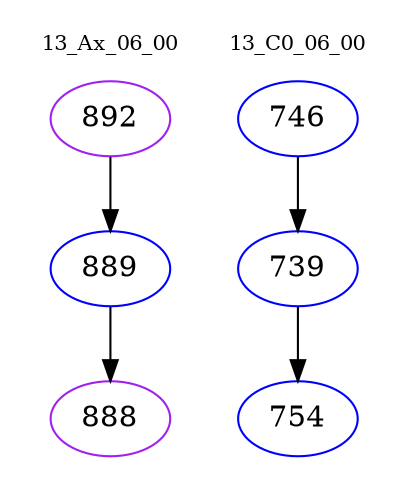 digraph{
subgraph cluster_0 {
color = white
label = "13_Ax_06_00";
fontsize=10;
T0_892 [label="892", color="purple"]
T0_892 -> T0_889 [color="black"]
T0_889 [label="889", color="blue"]
T0_889 -> T0_888 [color="black"]
T0_888 [label="888", color="purple"]
}
subgraph cluster_1 {
color = white
label = "13_C0_06_00";
fontsize=10;
T1_746 [label="746", color="blue"]
T1_746 -> T1_739 [color="black"]
T1_739 [label="739", color="blue"]
T1_739 -> T1_754 [color="black"]
T1_754 [label="754", color="blue"]
}
}
